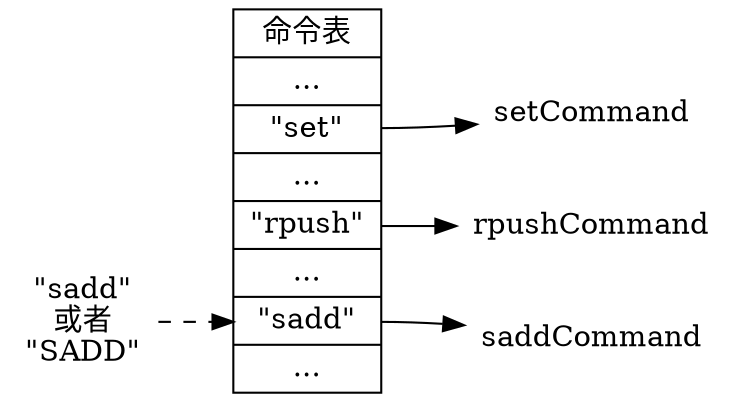 digraph {

    rankdir = LR;
    
    //

    node [shape = record];

    table [label = " 命令表 | ... | <set> \"set\" | ... | <rpush> \"rpush\" | ... | <sadd> \"sadd\" | ..."];

    //

    node [shape = plaintext];

    setCommand [label = "setCommand"];
    rpushCommand [label = "rpushCommand"];
    saddCommand [label = "saddCommand"];

    search [label = "\"sadd\"\n或者\n\"SADD\""];

    //

    search -> table:sadd [style = dashed];

    table:set -> setCommand;
    table:rpush -> rpushCommand;
    table:sadd -> saddCommand;

}

